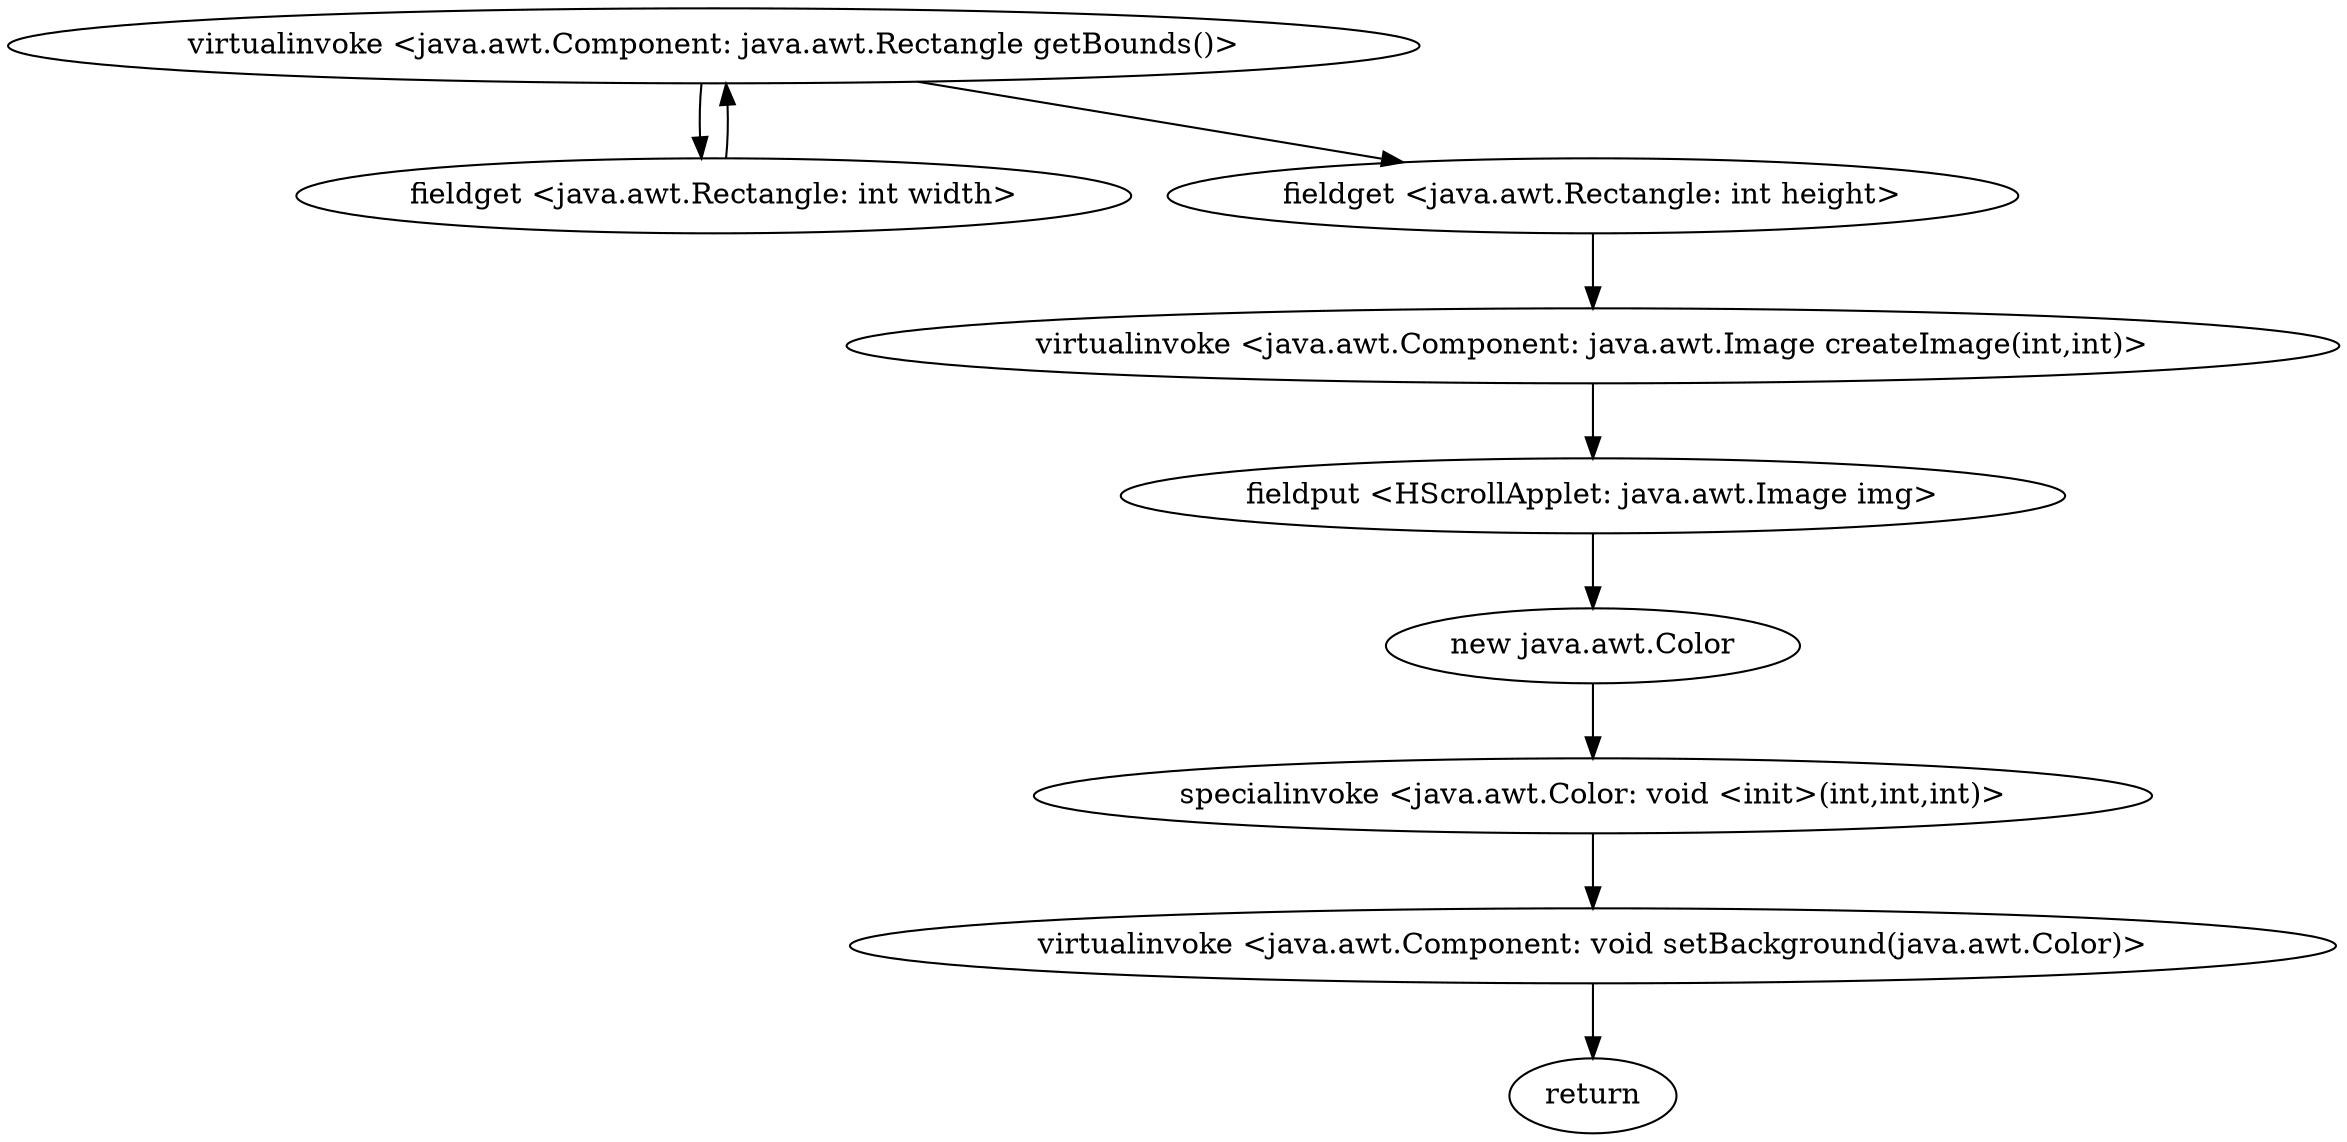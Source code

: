 digraph "" {
"virtualinvoke <java.awt.Component: java.awt.Rectangle getBounds()>";
 "virtualinvoke <java.awt.Component: java.awt.Rectangle getBounds()>"->"fieldget <java.awt.Rectangle: int width>";
 "fieldget <java.awt.Rectangle: int width>"->"virtualinvoke <java.awt.Component: java.awt.Rectangle getBounds()>";
 "virtualinvoke <java.awt.Component: java.awt.Rectangle getBounds()>"->"fieldget <java.awt.Rectangle: int height>";
 "fieldget <java.awt.Rectangle: int height>"->"virtualinvoke <java.awt.Component: java.awt.Image createImage(int,int)>";
 "virtualinvoke <java.awt.Component: java.awt.Image createImage(int,int)>"->"fieldput <HScrollApplet: java.awt.Image img>";
 "fieldput <HScrollApplet: java.awt.Image img>"->"new java.awt.Color";
 "new java.awt.Color"->"specialinvoke <java.awt.Color: void <init>(int,int,int)>";
 "specialinvoke <java.awt.Color: void <init>(int,int,int)>"->"virtualinvoke <java.awt.Component: void setBackground(java.awt.Color)>";
 "virtualinvoke <java.awt.Component: void setBackground(java.awt.Color)>"->"return";
}

